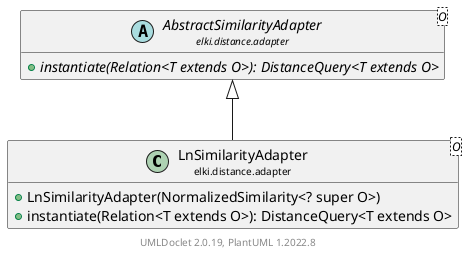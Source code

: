 @startuml
    remove .*\.(Instance|Par|Parameterizer|Factory)$
    set namespaceSeparator none
    hide empty fields
    hide empty methods

    class "<size:14>LnSimilarityAdapter\n<size:10>elki.distance.adapter" as elki.distance.adapter.LnSimilarityAdapter<O> [[LnSimilarityAdapter.html]] {
        +LnSimilarityAdapter(NormalizedSimilarity<? super O>)
        +instantiate(Relation<T extends O>): DistanceQuery<T extends O>
    }

    abstract class "<size:14>AbstractSimilarityAdapter\n<size:10>elki.distance.adapter" as elki.distance.adapter.AbstractSimilarityAdapter<O> [[AbstractSimilarityAdapter.html]] {
        {abstract} +instantiate(Relation<T extends O>): DistanceQuery<T extends O>
    }
    class "<size:14>LnSimilarityAdapter.Instance\n<size:10>elki.distance.adapter" as elki.distance.adapter.LnSimilarityAdapter.Instance<O> [[LnSimilarityAdapter.Instance.html]]
    class "<size:14>LnSimilarityAdapter.Par\n<size:10>elki.distance.adapter" as elki.distance.adapter.LnSimilarityAdapter.Par<O> [[LnSimilarityAdapter.Par.html]]

    elki.distance.adapter.AbstractSimilarityAdapter <|-- elki.distance.adapter.LnSimilarityAdapter
    elki.distance.adapter.LnSimilarityAdapter +-- elki.distance.adapter.LnSimilarityAdapter.Instance
    elki.distance.adapter.LnSimilarityAdapter +-- elki.distance.adapter.LnSimilarityAdapter.Par

    center footer UMLDoclet 2.0.19, PlantUML 1.2022.8
@enduml

